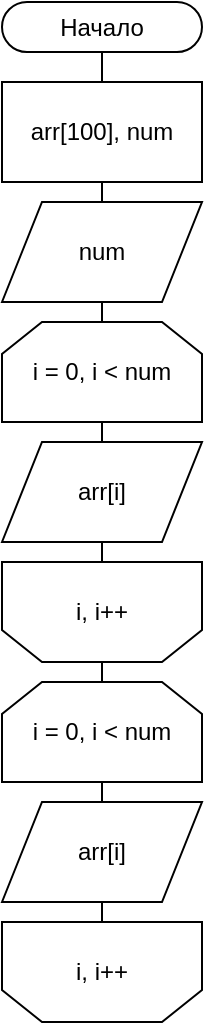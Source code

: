 <mxfile version="20.3.1" type="device"><diagram id="7IBL0EpZbWK7teAGIo1O" name="Page-1"><mxGraphModel dx="330" dy="619" grid="1" gridSize="10" guides="1" tooltips="1" connect="1" arrows="1" fold="1" page="1" pageScale="1" pageWidth="850" pageHeight="1100" math="0" shadow="0"><root><mxCell id="0"/><mxCell id="1" parent="0"/><mxCell id="v3OJFGyJCVaALh7Dtj2E-5" style="edgeStyle=orthogonalEdgeStyle;rounded=0;orthogonalLoop=1;jettySize=auto;html=1;exitX=0.5;exitY=1;exitDx=0;exitDy=0;entryX=0.5;entryY=0;entryDx=0;entryDy=0;endArrow=none;endFill=0;" edge="1" parent="1" source="v3OJFGyJCVaALh7Dtj2E-3" target="v3OJFGyJCVaALh7Dtj2E-4"><mxGeometry relative="1" as="geometry"/></mxCell><mxCell id="v3OJFGyJCVaALh7Dtj2E-3" value="Начало" style="rounded=1;whiteSpace=wrap;html=1;arcSize=50;aspect=fixed;" vertex="1" parent="1"><mxGeometry x="270" y="10" width="100" height="25" as="geometry"/></mxCell><mxCell id="v3OJFGyJCVaALh7Dtj2E-10" style="edgeStyle=orthogonalEdgeStyle;rounded=0;orthogonalLoop=1;jettySize=auto;html=1;exitX=0.5;exitY=1;exitDx=0;exitDy=0;entryX=0.5;entryY=0;entryDx=0;entryDy=0;endArrow=none;endFill=0;" edge="1" parent="1" source="v3OJFGyJCVaALh7Dtj2E-4" target="v3OJFGyJCVaALh7Dtj2E-6"><mxGeometry relative="1" as="geometry"/></mxCell><mxCell id="v3OJFGyJCVaALh7Dtj2E-4" value="arr[100], num" style="rounded=0;whiteSpace=wrap;html=1;aspect=fixed;" vertex="1" parent="1"><mxGeometry x="270" y="50" width="100" height="50" as="geometry"/></mxCell><mxCell id="v3OJFGyJCVaALh7Dtj2E-11" style="edgeStyle=orthogonalEdgeStyle;rounded=0;orthogonalLoop=1;jettySize=auto;html=1;exitX=0.5;exitY=1;exitDx=0;exitDy=0;endArrow=none;endFill=0;" edge="1" parent="1" source="v3OJFGyJCVaALh7Dtj2E-6" target="v3OJFGyJCVaALh7Dtj2E-7"><mxGeometry relative="1" as="geometry"/></mxCell><mxCell id="v3OJFGyJCVaALh7Dtj2E-6" value="num" style="shape=parallelogram;perimeter=parallelogramPerimeter;whiteSpace=wrap;html=1;fixedSize=1;aspect=fixed;" vertex="1" parent="1"><mxGeometry x="270" y="110" width="100" height="50" as="geometry"/></mxCell><mxCell id="v3OJFGyJCVaALh7Dtj2E-14" style="edgeStyle=orthogonalEdgeStyle;rounded=0;orthogonalLoop=1;jettySize=auto;html=1;exitX=0.5;exitY=1;exitDx=0;exitDy=0;entryX=0.5;entryY=0;entryDx=0;entryDy=0;endArrow=none;endFill=0;" edge="1" parent="1" source="v3OJFGyJCVaALh7Dtj2E-7" target="v3OJFGyJCVaALh7Dtj2E-13"><mxGeometry relative="1" as="geometry"/></mxCell><mxCell id="v3OJFGyJCVaALh7Dtj2E-7" value="i = 0, i &amp;lt; num" style="shape=loopLimit;whiteSpace=wrap;html=1;aspect=fixed;" vertex="1" parent="1"><mxGeometry x="270" y="170" width="100" height="50" as="geometry"/></mxCell><mxCell id="v3OJFGyJCVaALh7Dtj2E-19" style="edgeStyle=orthogonalEdgeStyle;rounded=0;orthogonalLoop=1;jettySize=auto;html=1;exitX=0.5;exitY=0;exitDx=0;exitDy=0;entryX=0.5;entryY=0;entryDx=0;entryDy=0;endArrow=none;endFill=0;" edge="1" parent="1" source="v3OJFGyJCVaALh7Dtj2E-9" target="v3OJFGyJCVaALh7Dtj2E-16"><mxGeometry relative="1" as="geometry"/></mxCell><mxCell id="v3OJFGyJCVaALh7Dtj2E-9" value="i, i++" style="shape=loopLimit;whiteSpace=wrap;html=1;aspect=fixed;direction=west;" vertex="1" parent="1"><mxGeometry x="270" y="290" width="100" height="50" as="geometry"/></mxCell><mxCell id="v3OJFGyJCVaALh7Dtj2E-15" style="edgeStyle=orthogonalEdgeStyle;rounded=0;orthogonalLoop=1;jettySize=auto;html=1;exitX=0.5;exitY=1;exitDx=0;exitDy=0;entryX=0.5;entryY=1;entryDx=0;entryDy=0;endArrow=none;endFill=0;" edge="1" parent="1" source="v3OJFGyJCVaALh7Dtj2E-13" target="v3OJFGyJCVaALh7Dtj2E-9"><mxGeometry relative="1" as="geometry"/></mxCell><mxCell id="v3OJFGyJCVaALh7Dtj2E-13" value="arr[i]" style="shape=parallelogram;perimeter=parallelogramPerimeter;whiteSpace=wrap;html=1;fixedSize=1;aspect=fixed;" vertex="1" parent="1"><mxGeometry x="270" y="230" width="100" height="50" as="geometry"/></mxCell><mxCell id="v3OJFGyJCVaALh7Dtj2E-20" style="edgeStyle=orthogonalEdgeStyle;rounded=0;orthogonalLoop=1;jettySize=auto;html=1;exitX=0.5;exitY=1;exitDx=0;exitDy=0;entryX=0.5;entryY=0;entryDx=0;entryDy=0;endArrow=none;endFill=0;" edge="1" parent="1" source="v3OJFGyJCVaALh7Dtj2E-16" target="v3OJFGyJCVaALh7Dtj2E-18"><mxGeometry relative="1" as="geometry"/></mxCell><mxCell id="v3OJFGyJCVaALh7Dtj2E-16" value="i = 0, i &amp;lt; num" style="shape=loopLimit;whiteSpace=wrap;html=1;aspect=fixed;" vertex="1" parent="1"><mxGeometry x="270" y="350" width="100" height="50" as="geometry"/></mxCell><mxCell id="v3OJFGyJCVaALh7Dtj2E-17" value="i, i++" style="shape=loopLimit;whiteSpace=wrap;html=1;aspect=fixed;direction=west;" vertex="1" parent="1"><mxGeometry x="270" y="470" width="100" height="50" as="geometry"/></mxCell><mxCell id="v3OJFGyJCVaALh7Dtj2E-21" style="edgeStyle=orthogonalEdgeStyle;rounded=0;orthogonalLoop=1;jettySize=auto;html=1;exitX=0.5;exitY=1;exitDx=0;exitDy=0;entryX=0.5;entryY=1;entryDx=0;entryDy=0;endArrow=none;endFill=0;" edge="1" parent="1" source="v3OJFGyJCVaALh7Dtj2E-18" target="v3OJFGyJCVaALh7Dtj2E-17"><mxGeometry relative="1" as="geometry"/></mxCell><mxCell id="v3OJFGyJCVaALh7Dtj2E-18" value="arr[i]" style="shape=parallelogram;perimeter=parallelogramPerimeter;whiteSpace=wrap;html=1;fixedSize=1;aspect=fixed;" vertex="1" parent="1"><mxGeometry x="270" y="410" width="100" height="50" as="geometry"/></mxCell></root></mxGraphModel></diagram></mxfile>